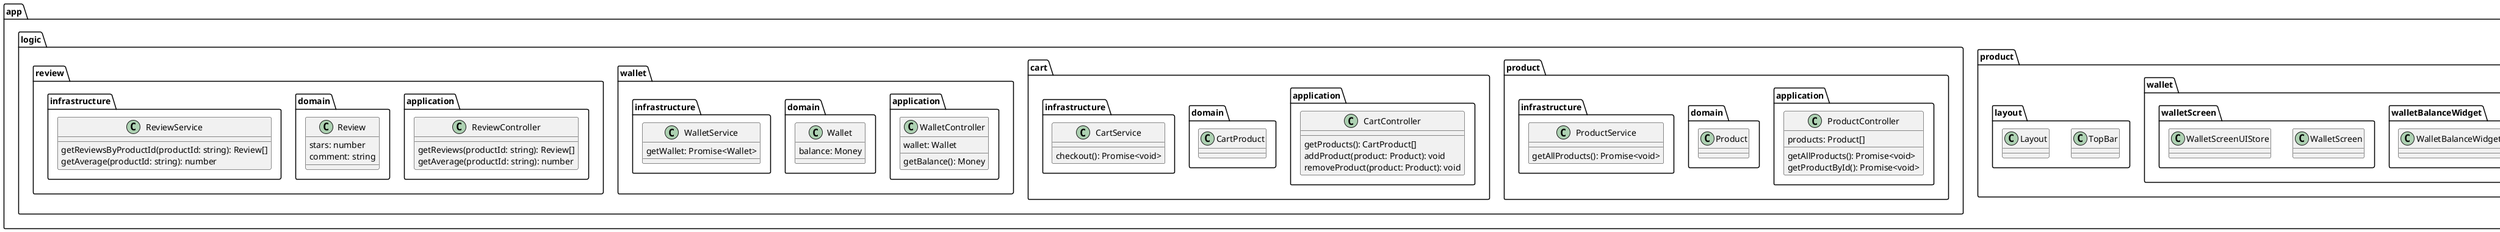 @startuml Contexts
namespace app {
    namespace home {
        class HomeScreen {}
        class HomeScreenUIStore {}
    }
    namespace cart {
        class CartScreen {}
        class CartScreenUIStore {}
    }
    namespace product {
        namespace catalog {
            class CatalogScreen {}
            class CatalogScreenUIStore {}
        }
        namespace productDetail {
            class ProductDetailScreen {}
            class ProductDetailScreenUIStore {}

        }
        namespace wallet {
            namespace walletBalanceWidget {
                class WalletBalanceWidget {}
                class WalletBalanceWidgetUIStore {}
            }
            namespace walletScreen {
                class WalletScreen {}
                class WalletScreenUIStore {}
            }

        }
        namespace layout {
            class TopBar {}
            class Layout {}
        }
    }


    namespace logic {
        namespace product {
            namespace application {
                class ProductController {
                    products: Product[]
                    getAllProducts(): Promise<void>
                    getProductById(): Promise<void>
                }
            }
            namespace domain {
                class Product {}
            }
            namespace infrastructure {
                class ProductService {
                    getAllProducts(): Promise<void>
                }
            }
        }
        namespace cart {
            namespace application {
                class CartController {
                    getProducts(): CartProduct[]
                    addProduct(product: Product): void
                    removeProduct(product: Product): void
                }

            }
            namespace domain {
                class CartProduct {}
            }
            namespace infrastructure {
                class CartService {
                    checkout(): Promise<void>
                }
            }
        }
        namespace wallet {
            namespace application {
                class WalletController {
                    wallet: Wallet
                    getBalance(): Money
                }
            }
            namespace domain {
                class Wallet {
                    balance: Money
                }
            }
            namespace infrastructure {
                class WalletService {
                    getWallet: Promise<Wallet>
                }
            }
        }
        namespace review {
            namespace application {
                class ReviewController {
                    getReviews(productId: string): Review[]
                    getAverage(productId: string): number
                }
            }
            namespace domain {
                class Review {
                    stars: number
                    comment: string
                }
            }
            namespace infrastructure {
                class ReviewService { 
                    getReviewsByProductId(productId: string): Review[]
                    getAverage(productId: string): number
                }
            }
        }
    }
    @enduml
